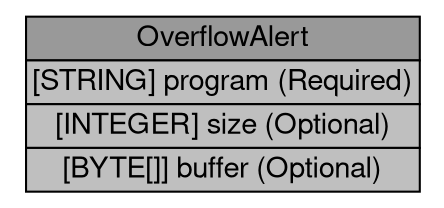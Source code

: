 digraph OverflowAlert {
	graph [bb="0,0,203,92",
		rankdir=LR
	];
	node [label="\N"];
	OverflowAlert	 [height=1.2778,
		label=<<table BORDER="0" CELLBORDER="1" CELLSPACING="0"> <tr> <td BGCOLOR="#999999" HREF="#" TITLE="The OverflowAlert carries additional information related to buffer overflow attacks. It is intended to enable an analyzer to provide the details of the overflow attack itself. "><FONT FACE="Nimbus Sans L">OverflowAlert</FONT></td> </tr>" %<tr><td BGCOLOR="#BFBFBF"  HREF="#" TITLE="The program that the overflow attack attempted to run (NOTE: this is not the program that was attacked)."><FONT FACE="Nimbus Sans L">[STRING] program (Required)</FONT></td></tr>%<tr><td BGCOLOR="#BFBFBF"  HREF="#" TITLE="The size, in bytes, of the overflow (i.e., the number of bytes the attacker sent)."><FONT FACE="Nimbus Sans L">[INTEGER] size (Optional)</FONT></td></tr>%<tr><td BGCOLOR="#BFBFBF"  HREF="#" TITLE="Some or all of the overflow data itself (dependent on how much the analyzer can capture)."><FONT FACE="Nimbus Sans L">[BYTE[]] buffer (Optional)</FONT></td></tr>%</table>>,
		pos="101.5,46",
		shape=plaintext,
		width=2.8194];
}
